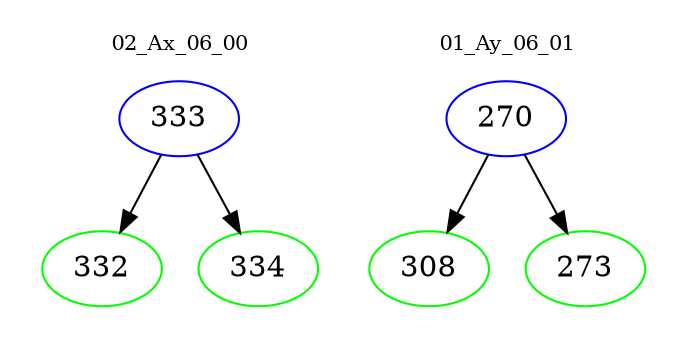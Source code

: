 digraph{
subgraph cluster_0 {
color = white
label = "02_Ax_06_00";
fontsize=10;
T0_333 [label="333", color="blue"]
T0_333 -> T0_332 [color="black"]
T0_332 [label="332", color="green"]
T0_333 -> T0_334 [color="black"]
T0_334 [label="334", color="green"]
}
subgraph cluster_1 {
color = white
label = "01_Ay_06_01";
fontsize=10;
T1_270 [label="270", color="blue"]
T1_270 -> T1_308 [color="black"]
T1_308 [label="308", color="green"]
T1_270 -> T1_273 [color="black"]
T1_273 [label="273", color="green"]
}
}
